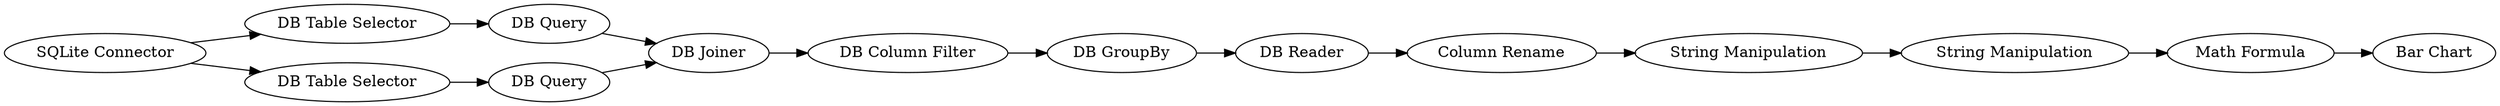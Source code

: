 digraph {
	15 -> 19
	14 -> 16
	2 -> 21
	13 -> 2
	8 -> 10
	10 -> 14
	4 -> 8
	3 -> 20
	13 -> 3
	21 -> 4
	17 -> 18
	20 -> 4
	16 -> 17
	18 -> 15
	16 [label="Column Rename"]
	20 [label="DB Query"]
	13 [label="SQLite Connector"]
	4 [label="DB Joiner"]
	21 [label="DB Query"]
	18 [label="String Manipulation"]
	8 [label="DB Column Filter"]
	15 [label="Math Formula"]
	14 [label="DB Reader"]
	17 [label="String Manipulation"]
	3 [label="DB Table Selector"]
	2 [label="DB Table Selector"]
	10 [label="DB GroupBy"]
	19 [label="Bar Chart"]
	rankdir=LR
}
